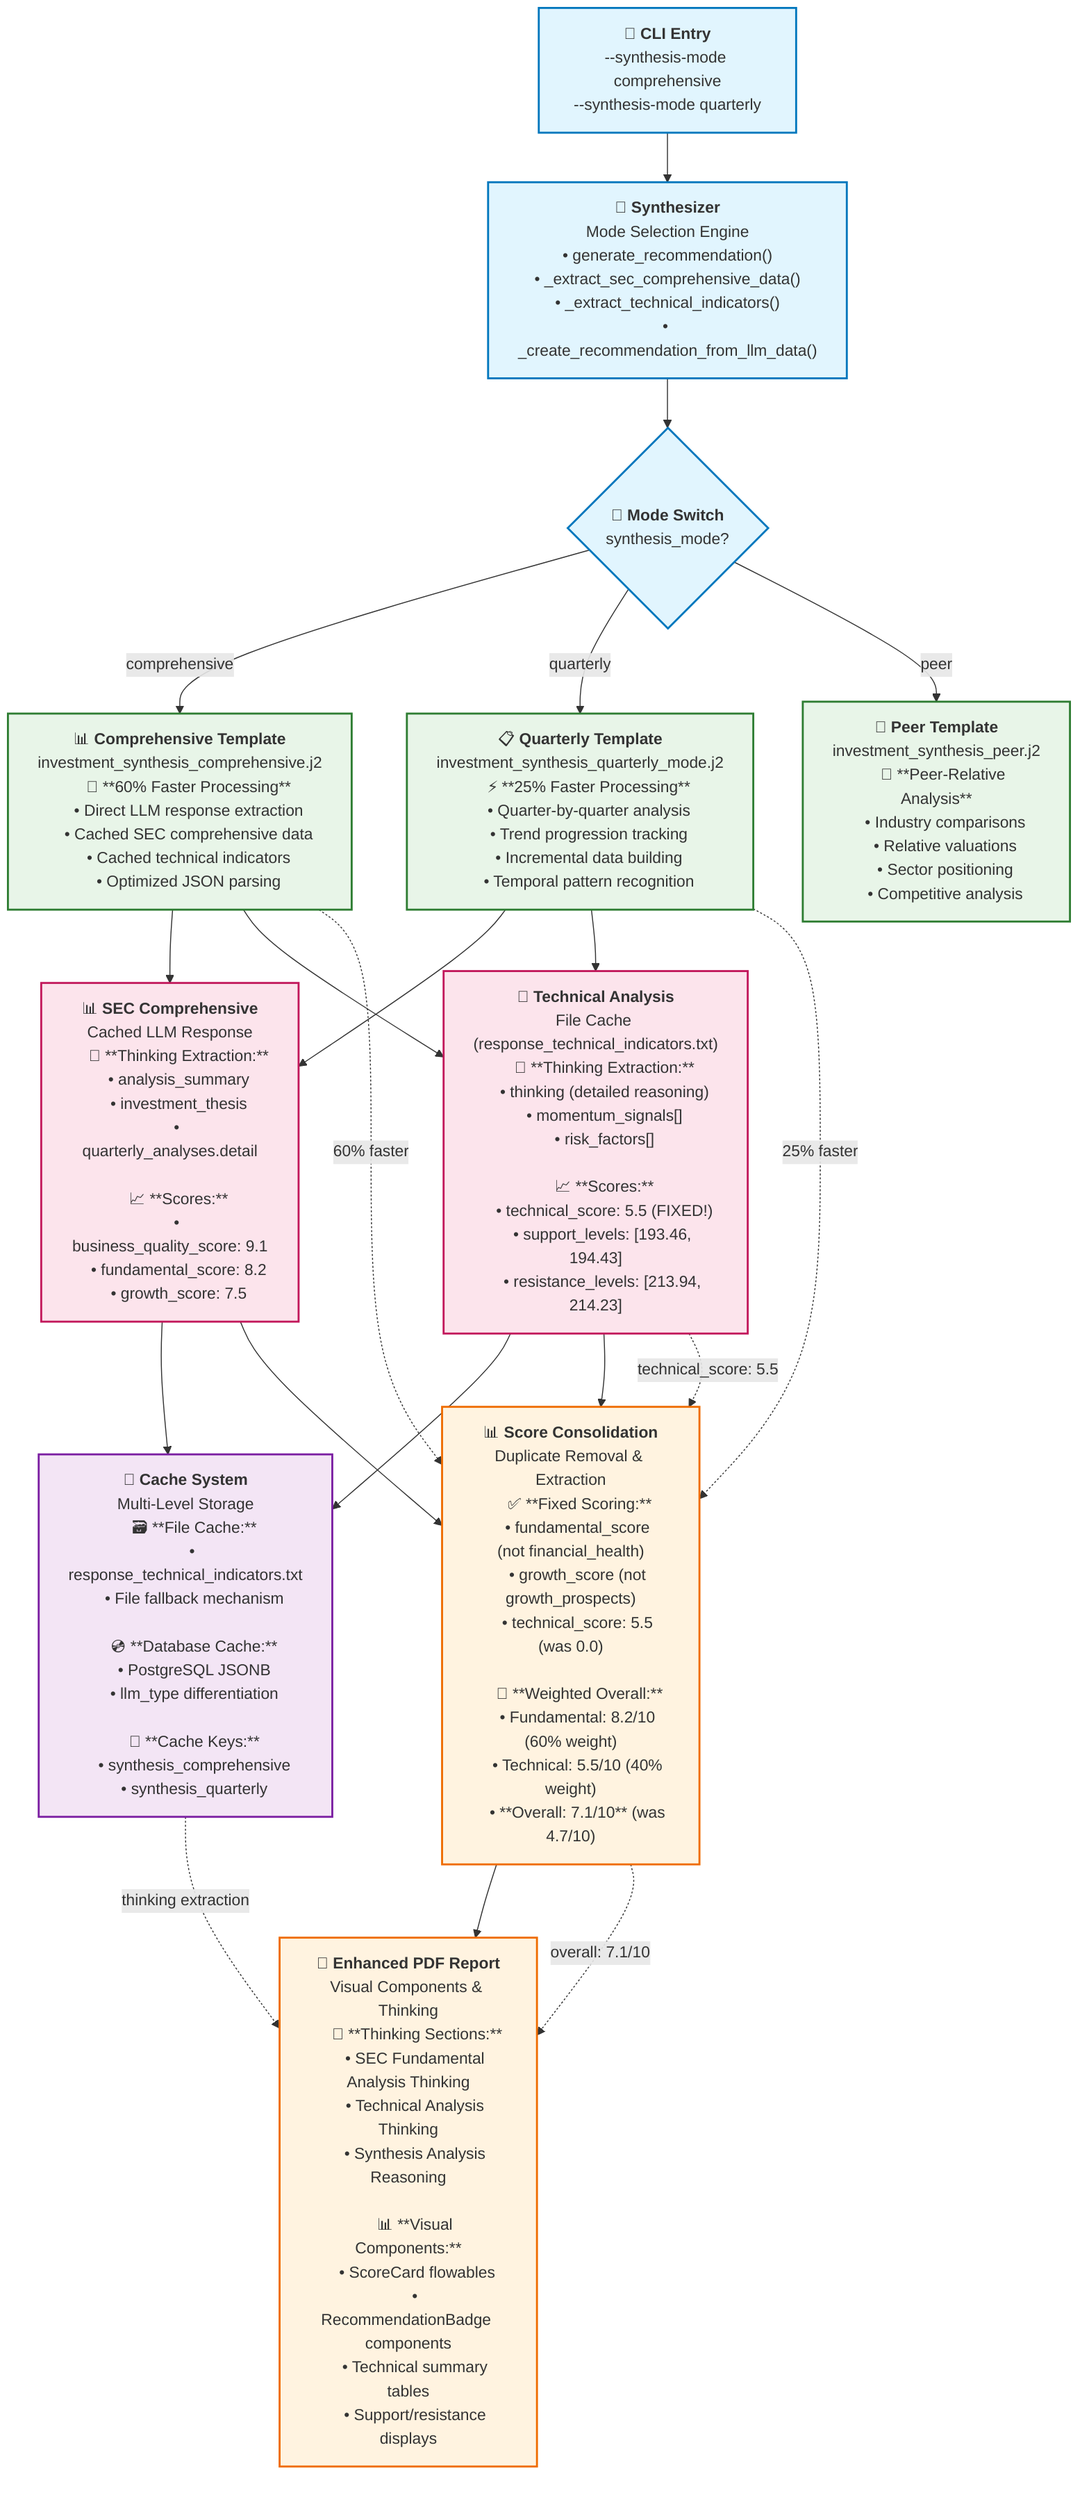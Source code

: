 graph TB
    %% Synthesis Mode Architecture Flow
    classDef synthesisClass fill:#e1f5fe,stroke:#0277bd,stroke-width:2px
    classDef cacheClass fill:#f3e5f5,stroke:#7b1fa2,stroke-width:2px
    classDef templateClass fill:#e8f5e8,stroke:#2e7d32,stroke-width:2px
    classDef outputClass fill:#fff3e0,stroke:#ef6c00,stroke-width:2px
    classDef dataClass fill:#fce4ec,stroke:#c2185b,stroke-width:2px

    %% Entry Point
    CLI["`🎯 **CLI Entry**
    --synthesis-mode comprehensive
    --synthesis-mode quarterly`"]:::synthesisClass
    
    %% Main Synthesizer
    SYN["`🤖 **Synthesizer**
    Mode Selection Engine
    • generate_recommendation()
    • _extract_sec_comprehensive_data()
    • _extract_technical_indicators()
    • _create_recommendation_from_llm_data()`"]:::synthesisClass
    
    %% Mode Decision
    MODE{"`🔀 **Mode Switch**
    synthesis_mode?`"}:::synthesisClass
    
    %% Templates
    COMP_TMPL["`📊 **Comprehensive Template**
    investment_synthesis_comprehensive.j2
    
    🚀 **60% Faster Processing**
    • Direct LLM response extraction
    • Cached SEC comprehensive data
    • Cached technical indicators
    • Optimized JSON parsing`"]:::templateClass
    
    QUART_TMPL["`📋 **Quarterly Template**
    investment_synthesis_quarterly_mode.j2
    
    ⚡ **25% Faster Processing**
    • Quarter-by-quarter analysis
    • Trend progression tracking
    • Incremental data building
    • Temporal pattern recognition`"]:::templateClass
    
    PEER_TMPL["`🏢 **Peer Template**
    investment_synthesis_peer.j2
    
    🎯 **Peer-Relative Analysis**
    • Industry comparisons
    • Relative valuations
    • Sector positioning
    • Competitive analysis`"]:::templateClass
    
    %% Data Sources
    SEC_DATA["`📊 **SEC Comprehensive**
    Cached LLM Response
    
    🧠 **Thinking Extraction:**
    • analysis_summary
    • investment_thesis
    • quarterly_analyses.detail
    
    📈 **Scores:**
    • business_quality_score: 9.1
    • fundamental_score: 8.2
    • growth_score: 7.5`"]:::dataClass
    
    TECH_DATA["`🔧 **Technical Analysis**
    File Cache (response_technical_indicators.txt)
    
    🧠 **Thinking Extraction:**
    • thinking (detailed reasoning)
    • momentum_signals[]
    • risk_factors[]
    
    📈 **Scores:**
    • technical_score: 5.5 (FIXED!)
    • support_levels: [193.46, 194.43]
    • resistance_levels: [213.94, 214.23]`"]:::dataClass
    
    %% Cache System
    CACHE["`💾 **Cache System**
    Multi-Level Storage
    
    🗃️ **File Cache:**
    • response_technical_indicators.txt
    • File fallback mechanism
    
    💿 **Database Cache:**
    • PostgreSQL JSONB
    • llm_type differentiation
    
    🔑 **Cache Keys:**
    • synthesis_comprehensive
    • synthesis_quarterly`"]:::cacheClass
    
    %% Score Processing
    SCORES["`📊 **Score Consolidation**
    Duplicate Removal & Extraction
    
    ✅ **Fixed Scoring:**
    • fundamental_score (not financial_health)
    • growth_score (not growth_prospects)
    • technical_score: 5.5 (was 0.0)
    
    🎯 **Weighted Overall:**
    • Fundamental: 8.2/10 (60% weight)
    • Technical: 5.5/10 (40% weight)
    • **Overall: 7.1/10** (was 4.7/10)`"]:::outputClass
    
    %% PDF Generation
    PDF["`📄 **Enhanced PDF Report**
    Visual Components & Thinking
    
    🧠 **Thinking Sections:**
    • SEC Fundamental Analysis Thinking
    • Technical Analysis Thinking
    • Synthesis Analysis Reasoning
    
    📊 **Visual Components:**
    • ScoreCard flowables
    • RecommendationBadge components
    • Technical summary tables
    • Support/resistance displays`"]:::outputClass
    
    %% Flow Connections
    CLI --> SYN
    SYN --> MODE
    
    MODE -->|comprehensive| COMP_TMPL
    MODE -->|quarterly| QUART_TMPL
    MODE -->|peer| PEER_TMPL
    
    %% Data extraction flows
    COMP_TMPL --> SEC_DATA
    COMP_TMPL --> TECH_DATA
    QUART_TMPL --> SEC_DATA
    QUART_TMPL --> TECH_DATA
    
    %% Cache interactions
    SEC_DATA --> CACHE
    TECH_DATA --> CACHE
    
    %% Processing flows
    SEC_DATA --> SCORES
    TECH_DATA --> SCORES
    SCORES --> PDF
    
    %% Thinking extraction
    CACHE -.->|thinking extraction| PDF
    
    %% Performance annotations
    COMP_TMPL -.->|"60% faster"| SCORES
    QUART_TMPL -.->|"25% faster"| SCORES
    TECH_DATA -.->|"technical_score: 5.5"| SCORES
    SCORES -.->|"overall: 7.1/10"| PDF